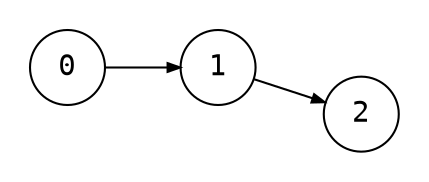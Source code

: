 digraph {
    node [shape=circle, fontname=monospace; fixedsize=true, width=0.5];
    edge [arrowsize=0.6];
    color=black;
    fontcolor=black;
    bgcolor=white;
    layout=neato;
    mode=sgd;
    maxiter=10000;
    normalize=true;
    pad=0.2;

    0 -> 1 -> 2;
}